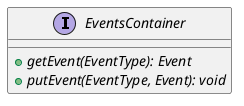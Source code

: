 @startuml

    interface EventsContainer {
        {abstract} +getEvent(EventType): Event
        {abstract} +putEvent(EventType, Event): void
    }

@enduml
